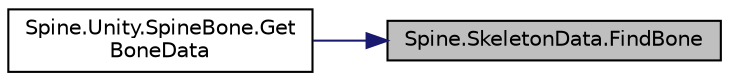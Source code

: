 digraph "Spine.SkeletonData.FindBone"
{
 // LATEX_PDF_SIZE
  edge [fontname="Helvetica",fontsize="10",labelfontname="Helvetica",labelfontsize="10"];
  node [fontname="Helvetica",fontsize="10",shape=record];
  rankdir="RL";
  Node1 [label="Spine.SkeletonData.FindBone",height=0.2,width=0.4,color="black", fillcolor="grey75", style="filled", fontcolor="black",tooltip="Finds a bone by comparing each bone's name. It is more efficient to cache the results of this method ..."];
  Node1 -> Node2 [dir="back",color="midnightblue",fontsize="10",style="solid",fontname="Helvetica"];
  Node2 [label="Spine.Unity.SpineBone.Get\lBoneData",height=0.2,width=0.4,color="black", fillcolor="white", style="filled",URL="$class_spine_1_1_unity_1_1_spine_bone.html#a88bcb595244912e05ef3a1fa42f19027",tooltip=" "];
}

